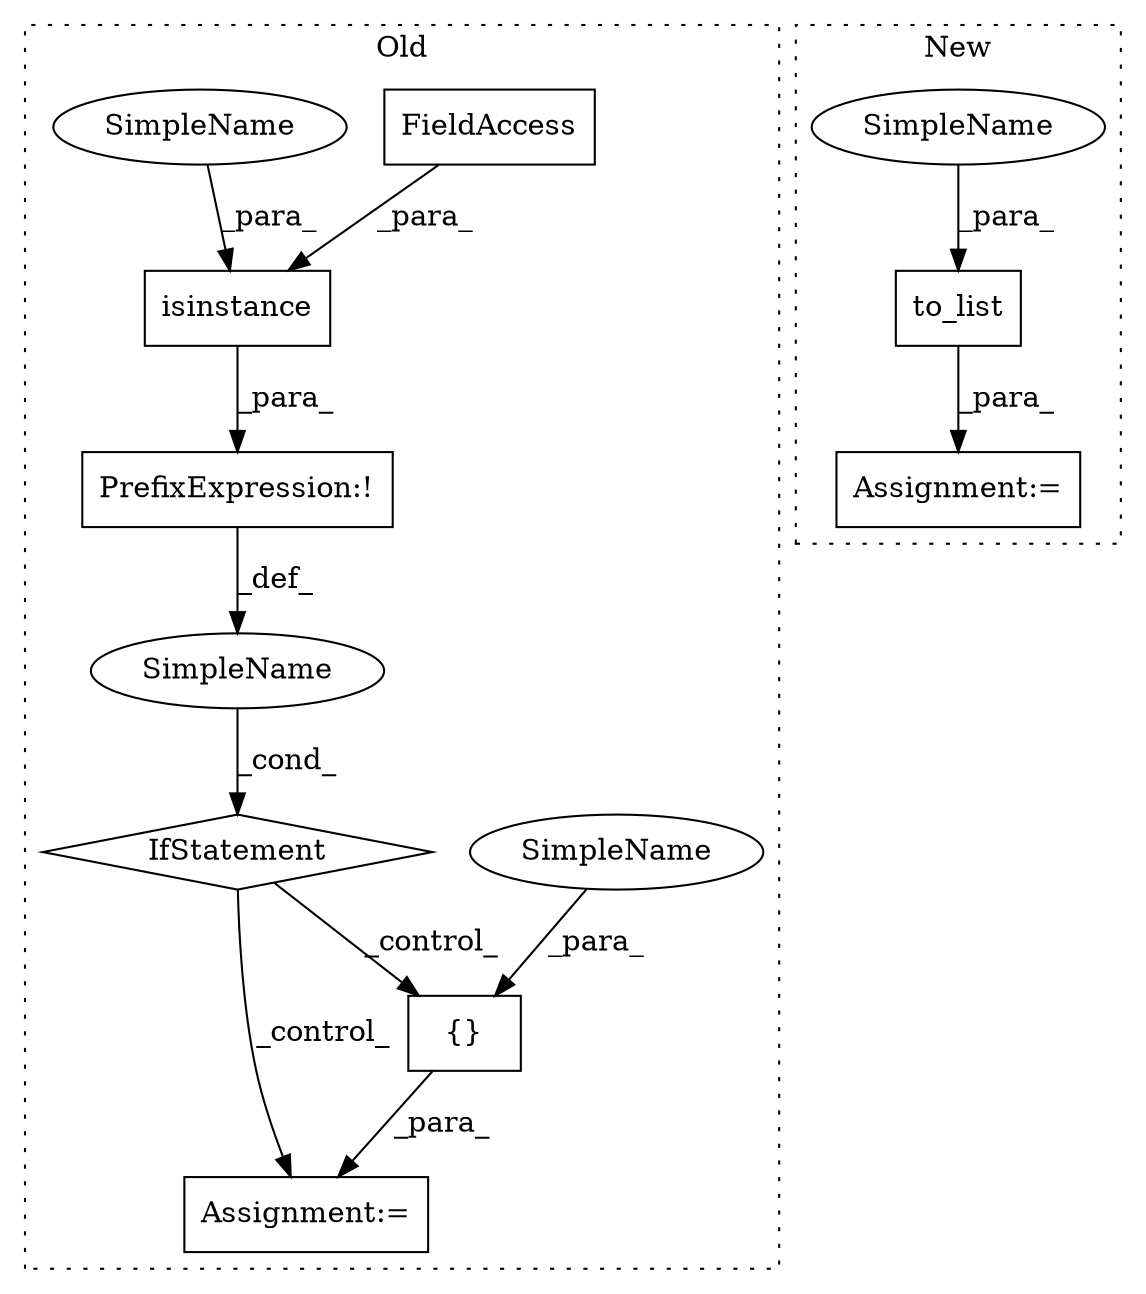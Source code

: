 digraph G {
subgraph cluster0 {
1 [label="IfStatement" a="25" s="4686,4716" l="4,2" shape="diamond"];
3 [label="Assignment:=" a="7" s="4740" l="1" shape="box"];
4 [label="SimpleName" a="42" s="" l="" shape="ellipse"];
5 [label="isinstance" a="32" s="4691,4715" l="11,1" shape="box"];
6 [label="PrefixExpression:!" a="38" s="4690" l="1" shape="box"];
7 [label="{}" a="4" s="4750,4759" l="1,1" shape="box"];
9 [label="FieldAccess" a="22" s="4711" l="4" shape="box"];
10 [label="SimpleName" a="42" s="4751" l="8" shape="ellipse"];
11 [label="SimpleName" a="42" s="4702" l="8" shape="ellipse"];
label = "Old";
style="dotted";
}
subgraph cluster1 {
2 [label="to_list" a="32" s="4671,4687" l="8,1" shape="box"];
8 [label="Assignment:=" a="7" s="4670" l="1" shape="box"];
12 [label="SimpleName" a="42" s="4679" l="8" shape="ellipse"];
label = "New";
style="dotted";
}
1 -> 7 [label="_control_"];
1 -> 3 [label="_control_"];
2 -> 8 [label="_para_"];
4 -> 1 [label="_cond_"];
5 -> 6 [label="_para_"];
6 -> 4 [label="_def_"];
7 -> 3 [label="_para_"];
9 -> 5 [label="_para_"];
10 -> 7 [label="_para_"];
11 -> 5 [label="_para_"];
12 -> 2 [label="_para_"];
}